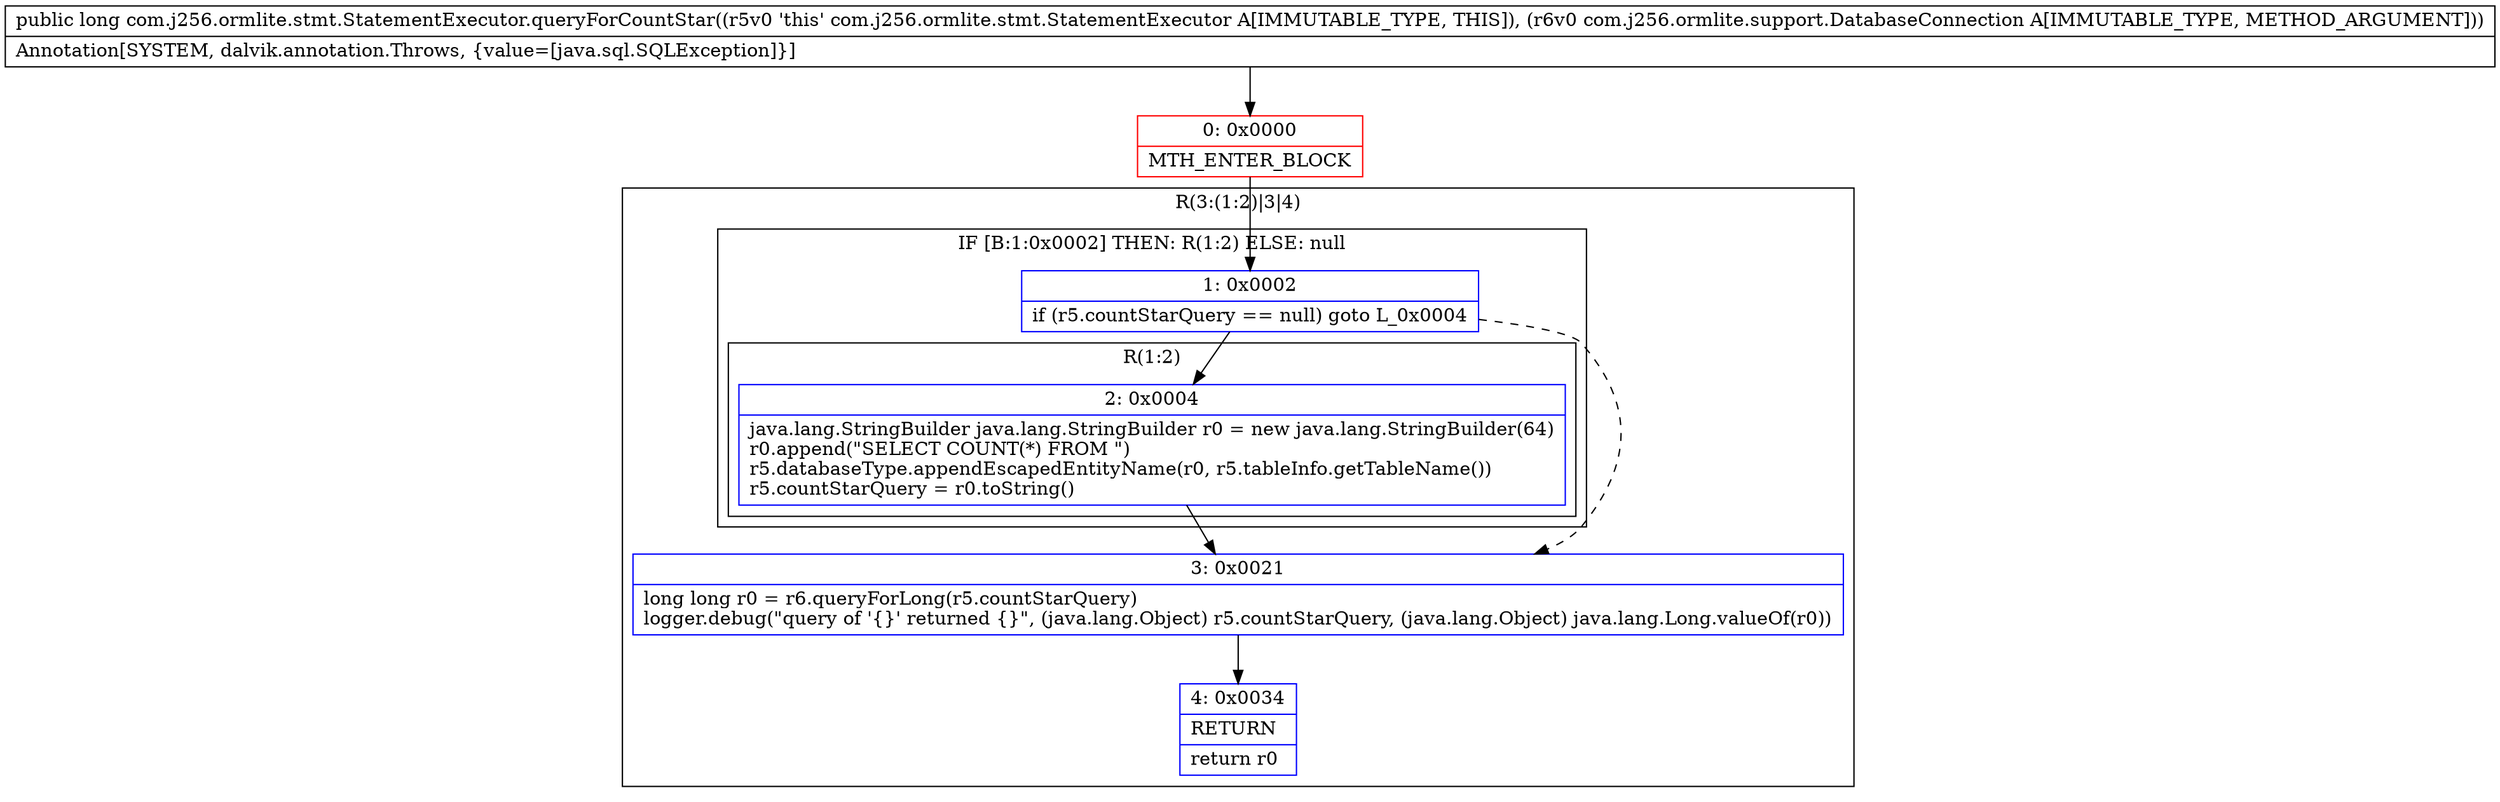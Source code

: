 digraph "CFG forcom.j256.ormlite.stmt.StatementExecutor.queryForCountStar(Lcom\/j256\/ormlite\/support\/DatabaseConnection;)J" {
subgraph cluster_Region_977130587 {
label = "R(3:(1:2)|3|4)";
node [shape=record,color=blue];
subgraph cluster_IfRegion_2098765498 {
label = "IF [B:1:0x0002] THEN: R(1:2) ELSE: null";
node [shape=record,color=blue];
Node_1 [shape=record,label="{1\:\ 0x0002|if (r5.countStarQuery == null) goto L_0x0004\l}"];
subgraph cluster_Region_1736298724 {
label = "R(1:2)";
node [shape=record,color=blue];
Node_2 [shape=record,label="{2\:\ 0x0004|java.lang.StringBuilder java.lang.StringBuilder r0 = new java.lang.StringBuilder(64)\lr0.append(\"SELECT COUNT(*) FROM \")\lr5.databaseType.appendEscapedEntityName(r0, r5.tableInfo.getTableName())\lr5.countStarQuery = r0.toString()\l}"];
}
}
Node_3 [shape=record,label="{3\:\ 0x0021|long long r0 = r6.queryForLong(r5.countStarQuery)\llogger.debug(\"query of '\{\}' returned \{\}\", (java.lang.Object) r5.countStarQuery, (java.lang.Object) java.lang.Long.valueOf(r0))\l}"];
Node_4 [shape=record,label="{4\:\ 0x0034|RETURN\l|return r0\l}"];
}
Node_0 [shape=record,color=red,label="{0\:\ 0x0000|MTH_ENTER_BLOCK\l}"];
MethodNode[shape=record,label="{public long com.j256.ormlite.stmt.StatementExecutor.queryForCountStar((r5v0 'this' com.j256.ormlite.stmt.StatementExecutor A[IMMUTABLE_TYPE, THIS]), (r6v0 com.j256.ormlite.support.DatabaseConnection A[IMMUTABLE_TYPE, METHOD_ARGUMENT]))  | Annotation[SYSTEM, dalvik.annotation.Throws, \{value=[java.sql.SQLException]\}]\l}"];
MethodNode -> Node_0;
Node_1 -> Node_2;
Node_1 -> Node_3[style=dashed];
Node_2 -> Node_3;
Node_3 -> Node_4;
Node_0 -> Node_1;
}

